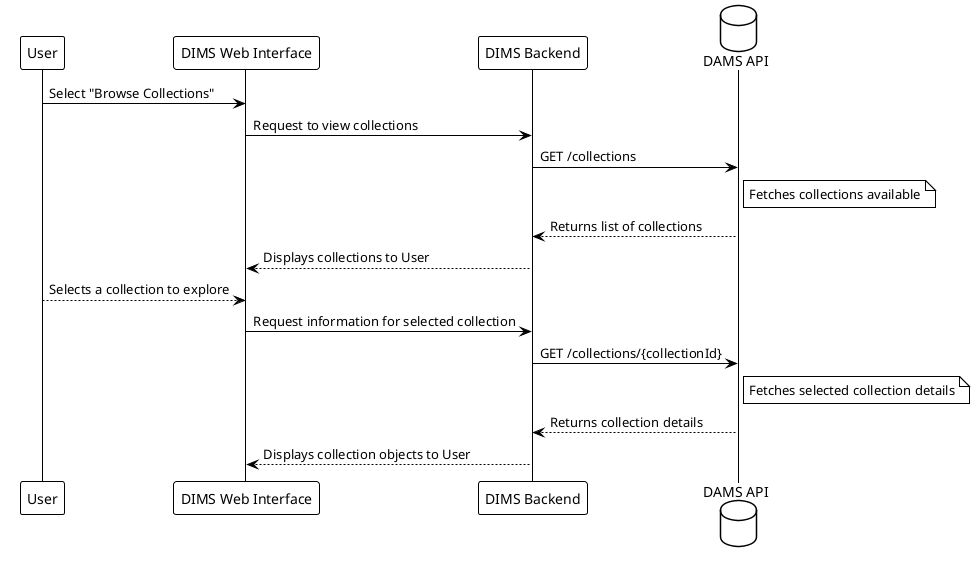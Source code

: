 @startuml
!theme plain

participant User
participant "DIMS Web Interface" as Web
participant "DIMS Backend" as Backend
database "DAMS API" as DAMS

User -> Web: Select "Browse Collections"
Web -> Backend: Request to view collections
Backend -> DAMS: GET /collections
note right of DAMS: Fetches collections available
DAMS --> Backend: Returns list of collections
Backend --> Web: Displays collections to User
User --> Web: Selects a collection to explore
Web -> Backend: Request information for selected collection
Backend -> DAMS: GET /collections/{collectionId}
note right of DAMS: Fetches selected collection details
DAMS --> Backend: Returns collection details
Backend --> Web: Displays collection objects to User

@enduml